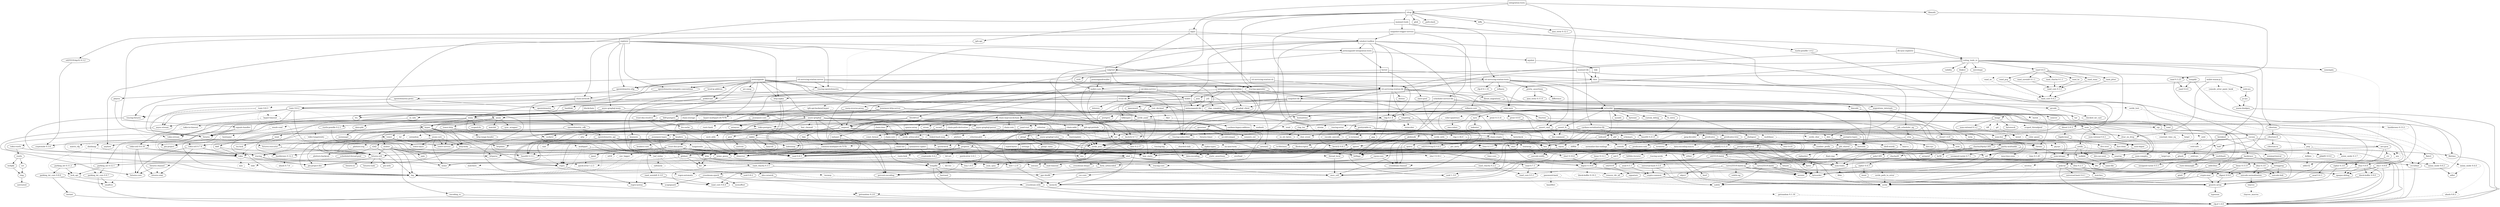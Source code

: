 digraph {
    0 [ label = "catalyst-toolbox" shape = box]
    1 [ label = "chain-addr" shape = box]
    2 [ label = "chain-core" shape = box]
    3 [ label = "chain-ser" shape = box]
    4 [ label = "chain-crypto" shape = box]
    5 [ label = "typed-bytes" shape = box]
    6 [ label = "chain-impl-mockchain" shape = box]
    7 [ label = "cardano-legacy-address" shape = box]
    8 [ label = "chain-time" shape = box]
    9 [ label = "chain-vote" shape = box]
    10 [ label = "imhamt" shape = box]
    11 [ label = "sparse-array" shape = box]
    12 [ label = "chain-storage" shape = box]
    13 [ label = "jcli" shape = box]
    14 [ label = "jormungandr-lib" shape = box]
    15 [ label = "jormungandr-automation" shape = box]
    16 [ label = "jortestkit" shape = box]
    17 [ label = "jormungandr-integration-tests" shape = box]
    18 [ label = "hersir" shape = box]
    19 [ label = "thor" shape = box]
    20 [ label = "loki" shape = box]
    21 [ label = "mjolnir" shape = box]
    22 [ label = "snapshot-lib" shape = box]
    23 [ label = "symmetric-cipher" shape = box]
    24 [ label = "vit-servicing-station-lib" shape = box]
    25 [ label = "event-db" shape = box]
    26 [ label = "vit-servicing-station-tests" shape = box]
    27 [ label = "wallet" shape = box]
    28 [ label = "chain-path-derivation" shape = box]
    29 [ label = "hdkeygen" shape = box]
    30 [ label = "chain-network" shape = box]
    31 [ label = "jormungandrwallet" shape = box]
    32 [ label = "wallet-core" shape = box]
    33 [ label = "wallet-wasm-js" shape = box]
    34 [ label = "jormungandr" shape = box]
    35 [ label = "explorer" shape = box]
    36 [ label = "settings" shape = box]
    37 [ label = "blockchain" shape = box]
    38 [ label = "vit-servicing-station-cli" shape = box]
    39 [ label = "vit-servicing-station-server" shape = box]
    40 [ label = "iapyx" shape = box]
    41 [ label = "valgrind" shape = box]
    42 [ label = "vitup" shape = box]
    43 [ label = "mainnet-lib" shape = box]
    44 [ label = "mainnet-tools" shape = box]
    45 [ label = "scheduler-service-lib" shape = box]
    46 [ label = "signals-handler" shape = box]
    47 [ label = "snapshot-trigger-service" shape = box]
    48 [ label = "voting_tools_rs" shape = box]
    49 [ label = "integration-tests" shape = box]
    50 [ label = "db-sync-explorer" shape = box]
    51 [ label = "cat-data-service" shape = box]
    52 [ label = "assert_fs" ]
    53 [ label = "bech32 0.8.1" ]
    54 [ label = "clap 4.1.4" ]
    55 [ label = "color-eyre" ]
    56 [ label = "csv" ]
    57 [ label = "fraction" ]
    58 [ label = "futures" ]
    59 [ label = "gag" ]
    60 [ label = "governor" ]
    61 [ label = "graphql_client" ]
    62 [ label = "hex" ]
    63 [ label = "image" ]
    64 [ label = "itertools" ]
    65 [ label = "once_cell" ]
    66 [ label = "qrcode" ]
    67 [ label = "quircs" ]
    68 [ label = "rand 0.8.5" ]
    69 [ label = "rand_chacha 0.3.1" ]
    70 [ label = "rayon" ]
    71 [ label = "regex" ]
    72 [ label = "reqwest" ]
    73 [ label = "rust_decimal" ]
    74 [ label = "serde" ]
    75 [ label = "serde_json" ]
    76 [ label = "serde_yaml" ]
    77 [ label = "sscanf" ]
    78 [ label = "thiserror" ]
    79 [ label = "time 0.3.17" ]
    80 [ label = "tokio" ]
    81 [ label = "tracing" ]
    82 [ label = "tracing-subscriber" ]
    83 [ label = "url" ]
    84 [ label = "cryptoxide 0.4.2" ]
    85 [ label = "proptest" ]
    86 [ label = "quickcheck" ]
    87 [ label = "curve25519-dalek-ng" ]
    88 [ label = "ed25519-bip32 0.4.1" ]
    89 [ label = "ed25519-dalek" ]
    90 [ label = "generic-array" ]
    91 [ label = "rand_core 0.6.4" ]
    92 [ label = "sha2 0.10.6" ]
    93 [ label = "lazy_static" ]
    94 [ label = "strum" ]
    95 [ label = "cbor_event" ]
    96 [ label = "const_format" ]
    97 [ label = "criterion" style = dashed]
    98 [ label = "data-pile" ]
    99 [ label = "sled" ]
    100 [ label = "tempfile" ]
    101 [ label = "base64 0.13.1" ]
    102 [ label = "bincode" ]
    103 [ label = "bytes" ]
    104 [ label = "clap_complete" ]
    105 [ label = "gtmpl" ]
    106 [ label = "rpassword" ]
    107 [ label = "http" ]
    108 [ label = "humantime" ]
    109 [ label = "parity-multiaddr" ]
    110 [ label = "serde_with" ]
    111 [ label = "assert_cmd" ]
    112 [ label = "bytesize" ]
    113 [ label = "custom_debug" ]
    114 [ label = "flate2" ]
    115 [ label = "fs_extra" ]
    116 [ label = "json" ]
    117 [ label = "keynesis" ]
    118 [ label = "log" ]
    119 [ label = "netstat2" ]
    120 [ label = "os_info" ]
    121 [ label = "poldercast" ]
    122 [ label = "predicates" ]
    123 [ label = "prost 0.9.0" ]
    124 [ label = "semver" ]
    125 [ label = "sysinfo" ]
    126 [ label = "tar" ]
    127 [ label = "tokio-stream" ]
    128 [ label = "tonic 0.6.2" ]
    129 [ label = "warp" ]
    130 [ label = "zip" ]
    131 [ label = "console" ]
    132 [ label = "dialoguer" ]
    133 [ label = "indicatif" ]
    134 [ label = "sha-1 0.9.8" ]
    135 [ label = "sha2 0.9.9" ]
    136 [ label = "bech32 0.7.3" ]
    137 [ label = "yaml-rust" ]
    138 [ label = "ctrlc" ]
    139 [ label = "slave-pool" ]
    140 [ label = "cocoon" ]
    141 [ label = "dirs" ]
    142 [ label = "serde_test" style = dashed]
    143 [ label = "zeroize" ]
    144 [ label = "diesel 1.4.8" ]
    145 [ label = "diesel_migrations" ]
    146 [ label = "dotenv" ]
    147 [ label = "http-zipkin" ]
    148 [ label = "notify" ]
    149 [ label = "r2d2" ]
    150 [ label = "simplelog" ]
    151 [ label = "tracing-futures" ]
    152 [ label = "bb8" ]
    153 [ label = "bb8-postgres" ]
    154 [ label = "chrono" ]
    155 [ label = "dotenvy" ]
    156 [ label = "tokio-postgres" ]
    157 [ label = "cfg-if 0.1.10" ]
    158 [ label = "dyn-clone" ]
    159 [ label = "fake" ]
    160 [ label = "hyper" ]
    161 [ label = "postgres" ]
    162 [ label = "pretty_assertions" ]
    163 [ label = "rand 0.7.3" ]
    164 [ label = "rand_core 0.5.1" ]
    165 [ label = "refinery" ]
    166 [ label = "hashlink" ]
    167 [ label = "http-body" ]
    168 [ label = "pin-project" ]
    169 [ label = "clear_on_drop" ]
    170 [ label = "console_error_panic_hook" style = dashed]
    171 [ label = "getrandom 0.2.8" ]
    172 [ label = "js-sys" ]
    173 [ label = "wasm-bindgen" ]
    174 [ label = "web-sys" ]
    175 [ label = "arc-swap" ]
    176 [ label = "jsonrpsee-core" ]
    177 [ label = "jsonrpsee-http-server" ]
    178 [ label = "linked-hash-map" ]
    179 [ label = "local-ip-address" ]
    180 [ label = "lru" ]
    181 [ label = "opentelemetry" ]
    182 [ label = "opentelemetry-otlp" ]
    183 [ label = "opentelemetry-semantic-conventions" ]
    184 [ label = "tokio-util 0.6.10" ]
    185 [ label = "tracing-appender" ]
    186 [ label = "tracing-opentelemetry" ]
    187 [ label = "trust-dns-resolver" ]
    188 [ label = "anyhow" ]
    189 [ label = "async-graphql" ]
    190 [ label = "async-graphql-warp" ]
    191 [ label = "futures-channel" ]
    192 [ label = "futures-util" ]
    193 [ label = "ed25519-bip32 0.3.2" ]
    194 [ label = "prettytable-rs" ]
    195 [ label = "warp-reverse-proxy" ]
    196 [ label = "diffy" ]
    197 [ label = "glob" ]
    198 [ label = "ipfs-api" ]
    199 [ label = "path-slash" ]
    200 [ label = "rustls" ]
    201 [ label = "rustls-pemfile 1.0.2" ]
    202 [ label = "tempdir" ]
    203 [ label = "tokio-rustls" ]
    204 [ label = "uuid 0.8.2" ]
    205 [ label = "walkdir" ]
    206 [ label = "blockfrost" ]
    207 [ label = "cardano-serialization-lib" ]
    208 [ label = "pharos" ]
    209 [ label = "job_scheduler_ng" ]
    210 [ label = "num-traits" ]
    211 [ label = "uuid 1.3.0" ]
    212 [ label = "bigdecimal" ]
    213 [ label = "blake2" ]
    214 [ label = "bytekind" ]
    215 [ label = "ciborium" ]
    216 [ label = "diesel 2.0.3" ]
    217 [ label = "microtype" ]
    218 [ label = "nonempty" ]
    219 [ label = "rand 0.6.5" ]
    220 [ label = "rand_core 0.4.2" ]
    221 [ label = "validity" ]
    222 [ label = "base64 0.21.0" ]
    223 [ label = "cfg-if 1.0.0" ]
    224 [ label = "libmath" ]
    225 [ label = "rand_chacha 0.2.2" ]
    226 [ label = "axum" ]
    227 [ label = "doc-comment" ]
    228 [ label = "globwalk" ]
    229 [ label = "predicates-core" ]
    230 [ label = "predicates-tree" ]
    231 [ label = "bitflags" ]
    232 [ label = "clap_lex" ]
    233 [ label = "is-terminal" ]
    234 [ label = "strsim" style = dashed]
    235 [ label = "termcolor" style = dashed]
    236 [ label = "backtrace" ]
    237 [ label = "color-spantrace" style = dashed]
    238 [ label = "eyre" ]
    239 [ label = "indenter" ]
    240 [ label = "owo-colors" ]
    241 [ label = "tracing-error" style = dashed]
    242 [ label = "bstr 0.2.17" ]
    243 [ label = "csv-core" ]
    244 [ label = "itoa 0.4.8" ]
    245 [ label = "ryu" ]
    246 [ label = "num" ]
    247 [ label = "futures-core" ]
    248 [ label = "futures-executor" ]
    249 [ label = "futures-io" ]
    250 [ label = "futures-sink" ]
    251 [ label = "futures-task" ]
    252 [ label = "filedescriptor" ]
    253 [ label = "futures-timer" style = dashed]
    254 [ label = "no-std-compat" ]
    255 [ label = "nonzero_ext" ]
    256 [ label = "parking_lot 0.12.1" ]
    257 [ label = "smallvec" ]
    258 [ label = "bytemuck" ]
    259 [ label = "byteorder" ]
    260 [ label = "color_quant" ]
    261 [ label = "gif" style = dashed]
    262 [ label = "jpeg-decoder" style = dashed]
    263 [ label = "num-iter" ]
    264 [ label = "num-rational 0.3.2" ]
    265 [ label = "png" style = dashed]
    266 [ label = "scoped_threadpool" style = dashed]
    267 [ label = "tiff" style = dashed]
    268 [ label = "either" ]
    269 [ label = "checked_int_cast" ]
    270 [ label = "ppv-lite86" ]
    271 [ label = "rayon-core" ]
    272 [ label = "aho-corasick" ]
    273 [ label = "memchr" ]
    274 [ label = "regex-syntax" ]
    275 [ label = "mime_guess" ]
    276 [ label = "serde_urlencoded" ]
    277 [ label = "tower-service" ]
    278 [ label = "arrayvec" ]
    279 [ label = "borsh" style = dashed]
    280 [ label = "bytecheck" style = dashed]
    281 [ label = "rkyv" style = dashed]
    282 [ label = "itoa 1.0.5" ]
    283 [ label = "indexmap" ]
    284 [ label = "time-core" ]
    285 [ label = "mio" style = dashed]
    286 [ label = "num_cpus" ]
    287 [ label = "pin-project-lite" ]
    288 [ label = "tracing-core" ]
    289 [ label = "matchers" style = dashed]
    290 [ label = "nu-ansi-term" style = dashed]
    291 [ label = "sharded-slab" style = dashed]
    292 [ label = "thread_local" ]
    293 [ label = "tracing-log" style = dashed]
    294 [ label = "tracing-serde" style = dashed]
    295 [ label = "form_urlencoded" ]
    296 [ label = "idna 0.3.0" ]
    297 [ label = "percent-encoding" ]
    298 [ label = "bit-set" style = dashed]
    299 [ label = "quick-error 2.0.1" style = dashed]
    300 [ label = "rand_xorshift 0.3.0" ]
    301 [ label = "rusty-fork" style = dashed]
    302 [ label = "unarray" ]
    303 [ label = "env_logger" style = dashed]
    304 [ label = "digest 0.9.0" ]
    305 [ label = "subtle-ng" ]
    306 [ label = "curve25519-dalek" ]
    307 [ label = "ed25519" ]
    308 [ label = "typenum" ]
    309 [ label = "digest 0.10.6" ]
    310 [ label = "atty" style = dashed]
    311 [ label = "cast" style = dashed]
    312 [ label = "clap 2.34.0" style = dashed]
    313 [ label = "criterion-plot" style = dashed]
    314 [ label = "oorandom" style = dashed]
    315 [ label = "plotters" style = dashed]
    316 [ label = "serde_cbor" style = dashed]
    317 [ label = "tinytemplate" style = dashed]
    318 [ label = "memmap2" ]
    319 [ label = "crc32fast" ]
    320 [ label = "crossbeam-epoch" ]
    321 [ label = "crossbeam-utils" ]
    322 [ label = "fxhash" ]
    323 [ label = "libc" ]
    324 [ label = "parking_lot 0.11.2" ]
    325 [ label = "fastrand" ]
    326 [ label = "remove_dir_all" ]
    327 [ label = "gtmpl_value" ]
    328 [ label = "fnv" ]
    329 [ label = "arrayref" ]
    330 [ label = "bs58" ]
    331 [ label = "data-encoding" ]
    332 [ label = "multihash" ]
    333 [ label = "static_assertions" ]
    334 [ label = "unsigned-varint 0.7.1" ]
    335 [ label = "bstr 1.2.0" ]
    336 [ label = "wait-timeout" ]
    337 [ label = "miniz_oxide 0.6.2" ]
    338 [ label = "cryptoxide 0.3.6" ]
    339 [ label = "difflib" style = dashed]
    340 [ label = "float-cmp" style = dashed]
    341 [ label = "normalize-line-endings" style = dashed]
    342 [ label = "filetime" ]
    343 [ label = "tokio-util 0.7.4" ]
    344 [ label = "async-stream" ]
    345 [ label = "h2" style = dashed]
    346 [ label = "hyper-timeout" style = dashed]
    347 [ label = "tower" ]
    348 [ label = "tower-layer" ]
    349 [ label = "headers" ]
    350 [ label = "mime" ]
    351 [ label = "multipart" style = dashed]
    352 [ label = "rustls-pemfile 0.2.1" ]
    353 [ label = "scoped-tls" ]
    354 [ label = "tokio-tungstenite" style = dashed]
    355 [ label = "aes" style = dashed]
    356 [ label = "bzip2" style = dashed]
    357 [ label = "constant_time_eq" style = dashed]
    358 [ label = "hmac 0.12.1" ]
    359 [ label = "pbkdf2 0.11.0" style = dashed]
    360 [ label = "sha1" ]
    361 [ label = "zstd" style = dashed]
    362 [ label = "unicode-width" ]
    363 [ label = "shell-words" ]
    364 [ label = "number_prefix" ]
    365 [ label = "block-buffer 0.9.0" ]
    366 [ label = "opaque-debug" ]
    367 [ label = "crossbeam-channel" ]
    368 [ label = "aes-gcm" ]
    369 [ label = "chacha20poly1305" ]
    370 [ label = "hmac 0.11.0" ]
    371 [ label = "pbkdf2 0.9.0" ]
    372 [ label = "dirs-sys" ]
    373 [ label = "pq-sys" style = dashed]
    374 [ label = "migrations_internals" ]
    375 [ label = "zipkin" ]
    376 [ label = "scheduled-thread-pool" ]
    377 [ label = "iana-time-zone" style = dashed]
    378 [ label = "num-integer" ]
    379 [ label = "time 0.1.45" style = dashed]
    380 [ label = "fallible-iterator" ]
    381 [ label = "phf" ]
    382 [ label = "postgres-protocol" ]
    383 [ label = "postgres-types" ]
    384 [ label = "socket2" ]
    385 [ label = "httparse" ]
    386 [ label = "httpdate" ]
    387 [ label = "want" ]
    388 [ label = "ansi_term 0.11.0" ]
    389 [ label = "difference" ]
    390 [ label = "getrandom 0.1.16" style = dashed]
    391 [ label = "refinery-core" ]
    392 [ label = "hashbrown 0.12.3" ]
    393 [ label = "beef" ]
    394 [ label = "jsonrpsee-types" ]
    395 [ label = "rustc-hash" style = dashed]
    396 [ label = "globset" ]
    397 [ label = "unicase" ]
    398 [ label = "opentelemetry_api" ]
    399 [ label = "opentelemetry_sdk" ]
    400 [ label = "opentelemetry-proto" ]
    401 [ label = "prost 0.11.6" style = dashed]
    402 [ label = "tonic 0.8.3" style = dashed]
    403 [ label = "slab" style = dashed]
    404 [ label = "lru-cache" ]
    405 [ label = "resolv-conf" style = dashed]
    406 [ label = "trust-dns-proto" ]
    407 [ label = "async-graphql-parser" ]
    408 [ label = "async-graphql-value" ]
    409 [ label = "fast_chemail" style = dashed]
    410 [ label = "multer" ]
    411 [ label = "pin-utils" ]
    412 [ label = "encode_unicode" ]
    413 [ label = "term" ]
    414 [ label = "ansi_term 0.12.1" ]
    415 [ label = "ipfs-api-backend-hyper" style = dashed]
    416 [ label = "ring" ]
    417 [ label = "sct" ]
    418 [ label = "webpki" ]
    419 [ label = "rand 0.4.6" ]
    420 [ label = "same-file" ]
    421 [ label = "toml" ]
    422 [ label = "num-bigint" ]
    423 [ label = "schemars" ]
    424 [ label = "cron" ]
    425 [ label = "libm" style = dashed]
    426 [ label = "ciborium-io" ]
    427 [ label = "ciborium-ll" ]
    428 [ label = "secrecy" style = dashed]
    429 [ label = "rand_chacha 0.1.1" ]
    430 [ label = "rand_hc" ]
    431 [ label = "rand_isaac" ]
    432 [ label = "rand_jitter" ]
    433 [ label = "rand_os" style = dashed]
    434 [ label = "rand_pcg" ]
    435 [ label = "rand_xorshift 0.1.1" ]
    436 [ label = "rand 0.3.23" ]
    437 [ label = "axum-core" ]
    438 [ label = "matchit" ]
    439 [ label = "serde_path_to_error" style = dashed]
    440 [ label = "sync_wrapper" ]
    441 [ label = "tower-http" ]
    442 [ label = "ignore" ]
    443 [ label = "termtree" ]
    444 [ label = "os_str_bytes" ]
    445 [ label = "io-lifetimes" ]
    446 [ label = "addr2line" ]
    447 [ label = "object" ]
    448 [ label = "rustc-demangle" ]
    449 [ label = "regex-automata" style = dashed]
    450 [ label = "num-complex" ]
    451 [ label = "num-rational 0.4.1" ]
    452 [ label = "lock_api" ]
    453 [ label = "parking_lot_core 0.9.7" ]
    454 [ label = "weezl" style = dashed]
    455 [ label = "deflate" style = dashed]
    456 [ label = "miniz_oxide 0.3.7" style = dashed]
    457 [ label = "miniz_oxide 0.4.4" style = dashed]
    458 [ label = "crossbeam-deque" ]
    459 [ label = "hashbrown 0.13.2" style = dashed]
    460 [ label = "ptr_meta" style = dashed]
    461 [ label = "rend" style = dashed]
    462 [ label = "seahash" style = dashed]
    463 [ label = "overload" style = dashed]
    464 [ label = "unicode-bidi" ]
    465 [ label = "unicode-normalization" ]
    466 [ label = "bit-vec" style = dashed]
    467 [ label = "quick-error 1.2.3" style = dashed]
    468 [ label = "subtle" ]
    469 [ label = "signature" ]
    470 [ label = "block-buffer 0.10.3" style = dashed]
    471 [ label = "crypto-common" ]
    472 [ label = "textwrap" style = dashed]
    473 [ label = "plotters-backend" style = dashed]
    474 [ label = "plotters-svg" style = dashed]
    475 [ label = "half" ]
    476 [ label = "memoffset" ]
    477 [ label = "scopeguard" ]
    478 [ label = "instant" ]
    479 [ label = "parking_lot_core 0.8.6" ]
    480 [ label = "unsigned-varint 0.5.1" ]
    481 [ label = "adler" ]
    482 [ label = "tokio-io-timeout" style = dashed]
    483 [ label = "headers-core" ]
    484 [ label = "buf_redux" style = dashed]
    485 [ label = "safemem" style = dashed]
    486 [ label = "twoway" style = dashed]
    487 [ label = "tungstenite" style = dashed]
    488 [ label = "cipher 0.3.0" ]
    489 [ label = "bzip2-sys" style = dashed]
    490 [ label = "password-hash" style = dashed]
    491 [ label = "zstd-safe" style = dashed]
    492 [ label = "aead 0.4.3" ]
    493 [ label = "ctr" ]
    494 [ label = "ghash" ]
    495 [ label = "aead 0.5.1" ]
    496 [ label = "chacha20" ]
    497 [ label = "cipher 0.4.3" ]
    498 [ label = "poly1305" ]
    499 [ label = "crypto-mac" ]
    500 [ label = "lazycell" ]
    501 [ label = "zipkin-types" ]
    502 [ label = "phf_shared" ]
    503 [ label = "md-5" ]
    504 [ label = "stringprep" ]
    505 [ label = "try-lock" ]
    506 [ label = "siphasher" ]
    507 [ label = "ahash 0.7.6" style = dashed]
    508 [ label = "dashmap" style = dashed]
    509 [ label = "hostname" style = dashed]
    510 [ label = "idna 0.2.3" ]
    511 [ label = "ipnet" ]
    512 [ label = "tinyvec" ]
    513 [ label = "pest" ]
    514 [ label = "ascii_utils" style = dashed]
    515 [ label = "encoding_rs" ]
    516 [ label = "spin" ]
    517 [ label = "dirs-next" ]
    518 [ label = "hyper-multipart-rfc7578" style = dashed]
    519 [ label = "ipfs-api-prelude" style = dashed]
    520 [ label = "untrusted" ]
    521 [ label = "nom" ]
    522 [ label = "rand_core 0.3.1" ]
    523 [ label = "http-range-header" ]
    524 [ label = "gimli" ]
    525 [ label = "adler32" style = dashed]
    526 [ label = "ahash 0.8.3" style = dashed]
    527 [ label = "sha-1 0.10.1" style = dashed]
    528 [ label = "utf-8" style = dashed]
    529 [ label = "base64ct" style = dashed]
    530 [ label = "zstd-sys" style = dashed]
    531 [ label = "polyval" ]
    532 [ label = "inout" ]
    533 [ label = "universal-hash 0.5.0" ]
    534 [ label = "match_cfg" style = dashed]
    535 [ label = "matches" ]
    536 [ label = "tinyvec_macros" style = dashed]
    537 [ label = "ucd-trie" ]
    538 [ label = "dirs-sys-next" ]
    539 [ label = "common-multipart-rfc7578" style = dashed]
    540 [ label = "multibase" style = dashed]
    541 [ label = "minimal-lexical" ]
    542 [ label = "universal-hash 0.4.1" ]
    543 [ label = "base-x" style = dashed]
    544 [ label = "data-encoding-macro" style = dashed]
    0 -> 55 [ ]
    0 -> 59 [ ]
    0 -> 60 [ ]
    0 -> 17 [ ]
    0 -> 66 [ ]
    0 -> 67 [ ]
    0 -> 77 [ ]
    0 -> 23 [ ]
    0 -> 24 [ ]
    0 -> 27 [ ]
    1 -> 2 [ ]
    1 -> 4 [ ]
    2 -> 3 [ ]
    3 -> 78 [ ]
    4 -> 53 [ ]
    4 -> 87 [ ]
    4 -> 88 [ ]
    4 -> 89 [ ]
    4 -> 62 [ ]
    4 -> 85 [ style = dotted]
    4 -> 86 [ style = dotted]
    4 -> 70 [ ]
    4 -> 92 [ ]
    4 -> 5 [ ]
    6 -> 7 [ ]
    6 -> 1 [ ]
    6 -> 8 [ ]
    6 -> 9 [ ]
    6 -> 10 [ ]
    6 -> 11 [ ]
    6 -> 94 [ ]
    6 -> 81 [ ]
    7 -> 95 [ ]
    7 -> 88 [ ]
    8 -> 2 [ ]
    8 -> 85 [ style = dotted]
    8 -> 86 [ style = dotted]
    9 -> 2 [ ]
    9 -> 4 [ ]
    9 -> 96 [ ]
    10 -> 85 [ style = dotted]
    10 -> 78 [ ]
    12 -> 97 [ style = dotted]
    12 -> 98 [ ]
    12 -> 91 [ style = dotted]
    12 -> 99 [ ]
    12 -> 100 [ style = dotted]
    12 -> 78 [ ]
    13 -> 102 [ ]
    13 -> 104 [ ]
    13 -> 105 [ ]
    13 -> 14 [ ]
    13 -> 72 [ ]
    13 -> 106 [ ]
    13 -> 76 [ ]
    14 -> 6 [ ]
    14 -> 107 [ ]
    14 -> 108 [ ]
    14 -> 109 [ ]
    14 -> 110 [ ]
    15 -> 111 [ ]
    15 -> 12 [ ]
    15 -> 61 [ ]
    15 -> 13 [ ]
    15 -> 16 [ ]
    15 -> 116 [ ]
    15 -> 119 [ ]
    15 -> 121 [ ]
    15 -> 128 [ ]
    15 -> 82 [ ]
    16 -> 52 [ ]
    16 -> 53 [ ]
    16 -> 112 [ ]
    16 -> 56 [ ]
    16 -> 113 [ ]
    16 -> 132 [ ]
    16 -> 115 [ ]
    16 -> 62 [ ]
    16 -> 108 [ ]
    16 -> 133 [ ]
    16 -> 120 [ ]
    16 -> 72 [ ]
    16 -> 124 [ ]
    16 -> 76 [ ]
    16 -> 134 [ ]
    16 -> 135 [ ]
    16 -> 125 [ ]
    16 -> 126 [ ]
    16 -> 129 [ ]
    16 -> 130 [ ]
    17 -> 136 [ ]
    17 -> 18 [ ]
    17 -> 21 [ ]
    18 -> 138 [ ]
    18 -> 139 [ ]
    18 -> 19 [ ]
    19 -> 140 [ ]
    19 -> 141 [ ]
    19 -> 15 [ ]
    20 -> 19 [ ]
    21 -> 20 [ ]
    22 -> 57 [ ]
    22 -> 61 [ ]
    22 -> 14 [ ]
    22 -> 72 [ ]
    22 -> 73 [ ]
    22 -> 142 [ style = dotted]
    23 -> 84 [ ]
    23 -> 68 [ ]
    23 -> 78 [ ]
    23 -> 143 [ ]
    24 -> 54 [ ]
    24 -> 145 [ ]
    24 -> 146 [ ]
    24 -> 25 [ ]
    24 -> 147 [ ]
    24 -> 64 [ ]
    24 -> 148 [ ]
    24 -> 150 [ ]
    24 -> 22 [ ]
    24 -> 151 [ ]
    24 -> 82 [ ]
    24 -> 129 [ ]
    25 -> 153 [ ]
    25 -> 155 [ ]
    25 -> 73 [ ]
    25 -> 78 [ ]
    26 -> 111 [ ]
    26 -> 157 [ ]
    26 -> 158 [ ]
    26 -> 159 [ ]
    26 -> 16 [ ]
    26 -> 162 [ ]
    26 -> 165 [ ]
    26 -> 24 [ ]
    27 -> 166 [ ]
    27 -> 29 [ ]
    27 -> 64 [ ]
    27 -> 14 [ ]
    28 -> 78 [ ]
    29 -> 7 [ ]
    29 -> 1 [ ]
    29 -> 28 [ ]
    30 -> 4 [ ]
    30 -> 58 [ ]
    30 -> 78 [ ]
    30 -> 128 [ ]
    31 -> 32 [ ]
    32 -> 136 [ ]
    32 -> 23 [ ]
    32 -> 27 [ ]
    33 -> 169 [ ]
    33 -> 170 [ style = dotted]
    33 -> 32 [ ]
    33 -> 174 [ ]
    34 -> 175 [ ]
    34 -> 30 [ ]
    34 -> 12 [ ]
    34 -> 54 [ ]
    34 -> 147 [ ]
    34 -> 14 [ ]
    34 -> 177 [ ]
    34 -> 179 [ ]
    34 -> 182 [ ]
    34 -> 183 [ ]
    34 -> 121 [ ]
    34 -> 72 [ ]
    34 -> 76 [ ]
    34 -> 185 [ ]
    34 -> 186 [ ]
    34 -> 187 [ ]
    34 -> 129 [ ]
    35 -> 188 [ ]
    35 -> 190 [ ]
    35 -> 30 [ ]
    35 -> 147 [ ]
    35 -> 17 [ ]
    35 -> 182 [ ]
    35 -> 183 [ ]
    35 -> 185 [ ]
    35 -> 186 [ ]
    36 -> 99 [ ]
    36 -> 78 [ ]
    37 -> 6 [ ]
    37 -> 180 [ ]
    38 -> 56 [ ]
    38 -> 24 [ ]
    39 -> 182 [ ]
    39 -> 183 [ ]
    39 -> 185 [ ]
    39 -> 186 [ ]
    39 -> 24 [ ]
    40 -> 0 [ ]
    40 -> 193 [ ]
    40 -> 194 [ ]
    40 -> 41 [ ]
    41 -> 15 [ ]
    41 -> 26 [ ]
    41 -> 32 [ ]
    41 -> 195 [ ]
    42 -> 196 [ ]
    42 -> 197 [ ]
    42 -> 198 [ ]
    42 -> 44 [ ]
    42 -> 199 [ ]
    42 -> 201 [ ]
    42 -> 185 [ ]
    42 -> 204 [ ]
    42 -> 41 [ ]
    43 -> 206 [ ]
    43 -> 207 [ ]
    43 -> 208 [ ]
    43 -> 22 [ ]
    43 -> 202 [ ]
    43 -> 19 [ ]
    44 -> 209 [ ]
    44 -> 194 [ ]
    44 -> 47 [ ]
    44 -> 26 [ ]
    45 -> 154 [ ]
    45 -> 54 [ ]
    45 -> 58 [ ]
    45 -> 16 [ ]
    45 -> 211 [ ]
    46 -> 58 [ ]
    46 -> 80 [ ]
    47 -> 0 [ ]
    47 -> 45 [ ]
    47 -> 46 [ ]
    47 -> 48 [ ]
    48 -> 213 [ ]
    48 -> 214 [ ]
    48 -> 215 [ ]
    48 -> 55 [ ]
    48 -> 216 [ ]
    48 -> 43 [ ]
    48 -> 217 [ ]
    48 -> 218 [ ]
    48 -> 219 [ ]
    48 -> 221 [ ]
    49 -> 40 [ ]
    49 -> 224 [ ]
    49 -> 225 [ ]
    49 -> 42 [ ]
    50 -> 24 [ ]
    50 -> 48 [ ]
    51 -> 226 [ ]
    51 -> 54 [ ]
    51 -> 25 [ ]
    51 -> 82 [ ]
    52 -> 227 [ ]
    52 -> 228 [ ]
    52 -> 122 [ ]
    52 -> 230 [ ]
    52 -> 100 [ ]
    54 -> 231 [ ]
    54 -> 232 [ ]
    54 -> 233 [ style = dotted]
    54 -> 65 [ style = dotted]
    54 -> 234 [ style = dotted]
    54 -> 235 [ style = dotted]
    55 -> 236 [ ]
    55 -> 237 [ style = dotted]
    55 -> 238 [ ]
    56 -> 242 [ ]
    56 -> 243 [ ]
    56 -> 244 [ ]
    56 -> 245 [ ]
    57 -> 93 [ style = dotted]
    57 -> 246 [ ]
    58 -> 248 [ style = dotted]
    59 -> 252 [ ]
    59 -> 100 [ ]
    60 -> 58 [ style = dotted]
    60 -> 253 [ style = dotted]
    60 -> 254 [ ]
    60 -> 255 [ ]
    60 -> 256 [ ]
    60 -> 68 [ style = dotted]
    61 -> 75 [ ]
    63 -> 258 [ ]
    63 -> 261 [ style = dotted]
    63 -> 263 [ ]
    63 -> 264 [ ]
    63 -> 265 [ style = dotted]
    63 -> 266 [ style = dotted]
    63 -> 267 [ style = dotted]
    64 -> 268 [ ]
    66 -> 269 [ ]
    66 -> 63 [ style = dotted]
    67 -> 210 [ ]
    67 -> 78 [ ]
    68 -> 69 [ style = dotted]
    69 -> 270 [ ]
    69 -> 91 [ ]
    70 -> 268 [ ]
    70 -> 271 [ ]
    71 -> 272 [ style = dotted]
    71 -> 274 [ ]
    72 -> 222 [ ]
    72 -> 192 [ ]
    72 -> 107 [ ]
    72 -> 275 [ style = dotted]
    72 -> 75 [ style = dotted]
    72 -> 276 [ ]
    72 -> 277 [ ]
    72 -> 83 [ ]
    73 -> 278 [ ]
    73 -> 279 [ style = dotted]
    73 -> 161 [ style = dotted]
    73 -> 281 [ style = dotted]
    73 -> 75 [ style = dotted]
    75 -> 282 [ ]
    75 -> 245 [ ]
    75 -> 74 [ ]
    76 -> 283 [ ]
    76 -> 245 [ ]
    76 -> 137 [ ]
    77 -> 96 [ ]
    77 -> 93 [ ]
    77 -> 71 [ ]
    79 -> 282 [ style = dotted]
    79 -> 74 [ style = dotted]
    79 -> 284 [ ]
    80 -> 103 [ style = dotted]
    80 -> 273 [ style = dotted]
    80 -> 285 [ style = dotted]
    80 -> 286 [ style = dotted]
    80 -> 256 [ style = dotted]
    80 -> 287 [ ]
    81 -> 118 [ style = dotted]
    81 -> 287 [ ]
    81 -> 288 [ ]
    82 -> 289 [ style = dotted]
    82 -> 290 [ style = dotted]
    82 -> 71 [ style = dotted]
    82 -> 75 [ style = dotted]
    82 -> 291 [ style = dotted]
    82 -> 257 [ style = dotted]
    82 -> 292 [ style = dotted]
    82 -> 79 [ style = dotted]
    82 -> 81 [ style = dotted]
    82 -> 293 [ style = dotted]
    82 -> 294 [ style = dotted]
    83 -> 295 [ ]
    83 -> 296 [ ]
    83 -> 74 [ style = dotted]
    85 -> 298 [ style = dotted]
    85 -> 231 [ ]
    85 -> 259 [ ]
    85 -> 93 [ style = dotted]
    85 -> 210 [ ]
    85 -> 299 [ style = dotted]
    85 -> 68 [ ]
    85 -> 300 [ ]
    85 -> 274 [ style = dotted]
    85 -> 301 [ style = dotted]
    85 -> 302 [ ]
    86 -> 303 [ style = dotted]
    86 -> 163 [ ]
    87 -> 259 [ ]
    87 -> 304 [ ]
    87 -> 91 [ ]
    87 -> 305 [ ]
    87 -> 143 [ ]
    88 -> 84 [ ]
    89 -> 306 [ ]
    89 -> 307 [ ]
    89 -> 163 [ style = dotted]
    89 -> 74 [ style = dotted]
    89 -> 135 [ ]
    90 -> 308 [ ]
    91 -> 171 [ style = dotted]
    92 -> 309 [ ]
    97 -> 310 [ style = dashed]
    97 -> 312 [ style = dashed]
    97 -> 313 [ style = dashed]
    97 -> 56 [ style = dashed]
    97 -> 58 [ style = dotted]
    97 -> 314 [ style = dashed]
    97 -> 315 [ style = dashed]
    97 -> 70 [ style = dashed]
    97 -> 71 [ style = dashed]
    97 -> 316 [ style = dashed]
    97 -> 317 [ style = dashed]
    97 -> 80 [ style = dotted]
    97 -> 205 [ style = dashed]
    98 -> 318 [ ]
    99 -> 319 [ ]
    99 -> 320 [ ]
    99 -> 322 [ ]
    99 -> 323 [ ]
    99 -> 118 [ ]
    99 -> 324 [ ]
    100 -> 223 [ ]
    100 -> 325 [ ]
    100 -> 326 [ ]
    102 -> 74 [ ]
    103 -> 74 [ style = dotted]
    104 -> 54 [ ]
    105 -> 327 [ ]
    105 -> 64 [ ]
    105 -> 93 [ ]
    105 -> 297 [ ]
    106 -> 75 [ ]
    107 -> 103 [ ]
    107 -> 328 [ ]
    107 -> 282 [ ]
    109 -> 329 [ ]
    109 -> 330 [ ]
    109 -> 259 [ ]
    109 -> 331 [ ]
    109 -> 332 [ ]
    109 -> 333 [ ]
    109 -> 334 [ ]
    109 -> 83 [ style = dotted]
    110 -> 101 [ style = dotted]
    110 -> 154 [ style = dotted]
    110 -> 62 [ style = dotted]
    110 -> 283 [ style = dotted]
    110 -> 75 [ style = dotted]
    110 -> 79 [ style = dotted]
    111 -> 335 [ ]
    111 -> 227 [ ]
    111 -> 122 [ ]
    111 -> 230 [ ]
    111 -> 336 [ ]
    114 -> 319 [ ]
    114 -> 337 [ style = dotted]
    117 -> 338 [ ]
    117 -> 62 [ ]
    117 -> 69 [ ]
    117 -> 78 [ ]
    118 -> 223 [ ]
    118 -> 74 [ style = dotted]
    119 -> 231 [ ]
    119 -> 323 [ ]
    119 -> 78 [ ]
    120 -> 118 [ ]
    121 -> 117 [ ]
    121 -> 180 [ ]
    122 -> 339 [ style = dotted]
    122 -> 340 [ style = dotted]
    122 -> 64 [ ]
    122 -> 341 [ style = dotted]
    122 -> 229 [ ]
    122 -> 71 [ style = dotted]
    123 -> 103 [ ]
    124 -> 74 [ style = dotted]
    125 -> 70 [ style = dotted]
    126 -> 342 [ ]
    127 -> 343 [ style = dotted]
    128 -> 344 [ ]
    128 -> 101 [ ]
    128 -> 346 [ style = dotted]
    128 -> 297 [ ]
    128 -> 123 [ style = dotted]
    128 -> 127 [ ]
    128 -> 184 [ ]
    128 -> 347 [ style = dotted]
    128 -> 151 [ style = dotted]
    129 -> 349 [ ]
    129 -> 160 [ ]
    129 -> 351 [ style = dotted]
    129 -> 168 [ ]
    129 -> 352 [ ]
    129 -> 353 [ ]
    129 -> 75 [ ]
    129 -> 276 [ ]
    129 -> 203 [ style = dotted]
    129 -> 127 [ ]
    129 -> 354 [ style = dotted]
    130 -> 355 [ style = dotted]
    130 -> 259 [ ]
    130 -> 356 [ style = dotted]
    130 -> 357 [ style = dotted]
    130 -> 114 [ style = dotted]
    130 -> 359 [ style = dotted]
    130 -> 360 [ style = dotted]
    130 -> 79 [ style = dotted]
    130 -> 361 [ style = dotted]
    131 -> 93 [ ]
    131 -> 323 [ ]
    131 -> 362 [ style = dotted]
    132 -> 131 [ ]
    132 -> 363 [ ]
    132 -> 100 [ style = dotted]
    132 -> 143 [ style = dotted]
    133 -> 131 [ ]
    133 -> 364 [ ]
    133 -> 71 [ ]
    134 -> 365 [ ]
    134 -> 223 [ ]
    134 -> 304 [ ]
    134 -> 366 [ ]
    135 -> 365 [ ]
    135 -> 223 [ ]
    135 -> 304 [ ]
    135 -> 366 [ ]
    137 -> 178 [ ]
    139 -> 367 [ ]
    140 -> 368 [ ]
    140 -> 369 [ ]
    140 -> 371 [ ]
    140 -> 68 [ ]
    141 -> 372 [ ]
    142 -> 74 [ style = dashed]
    144 -> 231 [ style = dotted]
    144 -> 259 [ ]
    144 -> 154 [ style = dotted]
    144 -> 373 [ style = dotted]
    144 -> 149 [ style = dotted]
    144 -> 75 [ style = dotted]
    145 -> 374 [ ]
    147 -> 107 [ ]
    147 -> 375 [ ]
    148 -> 231 [ ]
    148 -> 367 [ style = dotted]
    148 -> 342 [ ]
    148 -> 323 [ ]
    148 -> 205 [ ]
    149 -> 118 [ ]
    149 -> 376 [ ]
    150 -> 154 [ ]
    150 -> 118 [ ]
    150 -> 235 [ style = dotted]
    151 -> 168 [ style = dotted]
    151 -> 81 [ ]
    152 -> 192 [ ]
    152 -> 80 [ ]
    153 -> 152 [ ]
    153 -> 156 [ ]
    154 -> 377 [ style = dotted]
    154 -> 378 [ ]
    154 -> 74 [ style = dotted]
    154 -> 379 [ style = dotted]
    156 -> 192 [ ]
    156 -> 297 [ ]
    156 -> 381 [ ]
    156 -> 383 [ ]
    156 -> 384 [ ]
    156 -> 343 [ ]
    159 -> 154 [ style = dotted]
    159 -> 107 [ style = dotted]
    159 -> 68 [ ]
    160 -> 345 [ style = dotted]
    160 -> 167 [ ]
    160 -> 385 [ ]
    160 -> 386 [ ]
    160 -> 384 [ style = dotted]
    160 -> 277 [ ]
    160 -> 387 [ ]
    161 -> 156 [ ]
    162 -> 388 [ ]
    162 -> 389 [ ]
    163 -> 164 [ ]
    164 -> 390 [ style = dotted]
    165 -> 391 [ ]
    166 -> 392 [ ]
    167 -> 107 [ ]
    167 -> 287 [ ]
    170 -> 173 [ style = dashed]
    171 -> 223 [ ]
    172 -> 173 [ ]
    173 -> 223 [ ]
    174 -> 172 [ ]
    176 -> 278 [ style = dotted]
    176 -> 160 [ style = dotted]
    176 -> 394 [ ]
    176 -> 68 [ style = dotted]
    176 -> 395 [ style = dotted]
    177 -> 396 [ ]
    177 -> 176 [ ]
    177 -> 93 [ ]
    177 -> 397 [ ]
    179 -> 78 [ ]
    180 -> 392 [ style = dotted]
    181 -> 399 [ ]
    182 -> 400 [ ]
    183 -> 181 [ ]
    184 -> 247 [ ]
    184 -> 250 [ ]
    184 -> 403 [ style = dotted]
    184 -> 80 [ ]
    185 -> 367 [ ]
    185 -> 82 [ ]
    186 -> 181 [ ]
    186 -> 82 [ ]
    187 -> 404 [ ]
    187 -> 405 [ style = dotted]
    187 -> 406 [ ]
    189 -> 407 [ ]
    189 -> 344 [ ]
    189 -> 101 [ ]
    189 -> 409 [ style = dotted]
    189 -> 410 [ ]
    189 -> 210 [ ]
    189 -> 65 [ ]
    189 -> 71 [ ]
    189 -> 276 [ ]
    189 -> 333 [ ]
    189 -> 100 [ ]
    190 -> 189 [ ]
    190 -> 129 [ ]
    191 -> 247 [ ]
    191 -> 250 [ style = dotted]
    192 -> 191 [ style = dotted]
    192 -> 249 [ style = dotted]
    192 -> 251 [ ]
    192 -> 273 [ style = dotted]
    192 -> 287 [ ]
    192 -> 411 [ ]
    192 -> 403 [ style = dotted]
    193 -> 338 [ ]
    194 -> 56 [ style = dotted]
    194 -> 412 [ ]
    194 -> 233 [ ]
    194 -> 413 [ ]
    194 -> 362 [ ]
    195 -> 93 [ ]
    195 -> 72 [ ]
    195 -> 129 [ ]
    196 -> 414 [ ]
    198 -> 415 [ style = dotted]
    200 -> 118 [ style = dotted]
    200 -> 417 [ ]
    200 -> 418 [ ]
    201 -> 222 [ ]
    202 -> 419 [ ]
    202 -> 326 [ ]
    203 -> 200 [ ]
    203 -> 80 [ ]
    204 -> 171 [ style = dotted]
    204 -> 74 [ style = dotted]
    205 -> 420 [ ]
    206 -> 58 [ ]
    206 -> 72 [ ]
    206 -> 421 [ ]
    207 -> 136 [ ]
    207 -> 95 [ ]
    207 -> 169 [ ]
    207 -> 88 [ ]
    207 -> 62 [ ]
    207 -> 64 [ ]
    207 -> 178 [ ]
    207 -> 422 [ ]
    207 -> 68 [ ]
    207 -> 423 [ ]
    207 -> 135 [ ]
    208 -> 58 [ ]
    209 -> 424 [ ]
    209 -> 211 [ ]
    210 -> 425 [ style = dotted]
    211 -> 171 [ style = dotted]
    211 -> 74 [ style = dotted]
    212 -> 422 [ ]
    213 -> 309 [ ]
    214 -> 62 [ style = dotted]
    214 -> 74 [ ]
    214 -> 302 [ ]
    215 -> 427 [ ]
    215 -> 74 [ ]
    216 -> 212 [ style = dotted]
    216 -> 231 [ style = dotted]
    216 -> 259 [ style = dotted]
    216 -> 373 [ style = dotted]
    216 -> 149 [ style = dotted]
    216 -> 75 [ style = dotted]
    217 -> 428 [ style = dotted]
    218 -> 74 [ style = dotted]
    219 -> 429 [ ]
    219 -> 430 [ ]
    219 -> 431 [ ]
    219 -> 432 [ ]
    219 -> 433 [ style = dotted]
    219 -> 434 [ ]
    219 -> 435 [ ]
    224 -> 436 [ ]
    225 -> 270 [ ]
    225 -> 164 [ ]
    226 -> 437 [ ]
    226 -> 160 [ ]
    226 -> 438 [ ]
    226 -> 75 [ style = dotted]
    226 -> 439 [ style = dotted]
    226 -> 276 [ style = dotted]
    226 -> 440 [ ]
    226 -> 441 [ ]
    228 -> 231 [ ]
    228 -> 442 [ ]
    230 -> 229 [ ]
    230 -> 443 [ ]
    232 -> 444 [ ]
    233 -> 445 [ ]
    236 -> 446 [ ]
    236 -> 223 [ ]
    236 -> 323 [ ]
    236 -> 337 [ ]
    236 -> 447 [ ]
    236 -> 448 [ ]
    237 -> 240 [ style = dashed]
    237 -> 241 [ style = dashed]
    238 -> 239 [ ]
    238 -> 65 [ ]
    241 -> 82 [ style = dashed]
    242 -> 93 [ style = dotted]
    242 -> 273 [ ]
    242 -> 449 [ style = dotted]
    242 -> 74 [ style = dotted]
    243 -> 273 [ ]
    246 -> 450 [ ]
    246 -> 263 [ ]
    246 -> 451 [ ]
    248 -> 192 [ ]
    252 -> 323 [ ]
    252 -> 78 [ ]
    256 -> 452 [ ]
    256 -> 453 [ ]
    261 -> 260 [ style = dashed]
    261 -> 454 [ style = dashed]
    262 -> 70 [ style = dotted]
    263 -> 378 [ ]
    264 -> 378 [ ]
    265 -> 231 [ style = dashed]
    265 -> 319 [ style = dashed]
    265 -> 455 [ style = dotted]
    265 -> 456 [ style = dashed]
    267 -> 262 [ style = dashed]
    267 -> 457 [ style = dashed]
    267 -> 454 [ style = dashed]
    271 -> 367 [ ]
    271 -> 458 [ ]
    271 -> 286 [ ]
    272 -> 273 [ ]
    275 -> 350 [ ]
    275 -> 397 [ ]
    276 -> 295 [ ]
    276 -> 282 [ ]
    276 -> 245 [ ]
    276 -> 74 [ ]
    279 -> 459 [ style = dashed]
    280 -> 460 [ style = dashed]
    281 -> 392 [ style = dotted]
    281 -> 461 [ style = dotted]
    281 -> 462 [ style = dashed]
    283 -> 392 [ ]
    283 -> 74 [ style = dotted]
    285 -> 118 [ style = dashed]
    288 -> 65 [ style = dotted]
    289 -> 449 [ style = dashed]
    290 -> 463 [ style = dashed]
    291 -> 93 [ style = dashed]
    292 -> 65 [ ]
    293 -> 93 [ style = dashed]
    293 -> 118 [ style = dashed]
    293 -> 288 [ style = dashed]
    294 -> 74 [ style = dashed]
    294 -> 288 [ style = dashed]
    295 -> 297 [ ]
    296 -> 464 [ ]
    296 -> 465 [ ]
    298 -> 466 [ style = dashed]
    300 -> 91 [ ]
    301 -> 328 [ style = dashed]
    301 -> 467 [ style = dashed]
    301 -> 100 [ style = dashed]
    301 -> 336 [ style = dotted]
    303 -> 118 [ style = dashed]
    303 -> 71 [ style = dotted]
    304 -> 90 [ ]
    306 -> 259 [ ]
    306 -> 304 [ ]
    306 -> 164 [ ]
    306 -> 468 [ ]
    306 -> 143 [ ]
    307 -> 469 [ ]
    309 -> 470 [ style = dotted]
    309 -> 471 [ ]
    309 -> 468 [ style = dotted]
    312 -> 231 [ style = dashed]
    312 -> 472 [ style = dashed]
    313 -> 311 [ style = dashed]
    313 -> 64 [ style = dashed]
    315 -> 210 [ style = dashed]
    315 -> 474 [ style = dotted]
    316 -> 475 [ style = dashed]
    316 -> 74 [ style = dashed]
    317 -> 75 [ style = dashed]
    319 -> 223 [ ]
    320 -> 321 [ ]
    320 -> 476 [ ]
    320 -> 477 [ ]
    321 -> 223 [ ]
    322 -> 259 [ ]
    324 -> 452 [ ]
    324 -> 479 [ ]
    332 -> 90 [ ]
    332 -> 480 [ ]
    335 -> 273 [ ]
    335 -> 65 [ style = dotted]
    335 -> 449 [ style = dotted]
    335 -> 74 [ style = dotted]
    337 -> 481 [ ]
    340 -> 210 [ style = dotted]
    342 -> 223 [ ]
    343 -> 247 [ ]
    343 -> 250 [ ]
    343 -> 80 [ ]
    343 -> 81 [ style = dotted]
    344 -> 247 [ ]
    345 -> 192 [ style = dashed]
    345 -> 107 [ style = dashed]
    345 -> 283 [ style = dashed]
    345 -> 343 [ style = dashed]
    346 -> 160 [ style = dashed]
    346 -> 482 [ style = dashed]
    347 -> 192 [ style = dotted]
    347 -> 283 [ style = dotted]
    347 -> 168 [ style = dotted]
    347 -> 68 [ style = dotted]
    347 -> 343 [ style = dotted]
    347 -> 348 [ ]
    347 -> 277 [ ]
    349 -> 101 [ ]
    349 -> 231 [ ]
    349 -> 483 [ ]
    349 -> 386 [ ]
    349 -> 350 [ ]
    349 -> 360 [ ]
    351 -> 484 [ style = dotted]
    351 -> 385 [ style = dotted]
    351 -> 118 [ style = dashed]
    351 -> 275 [ style = dashed]
    351 -> 467 [ style = dotted]
    351 -> 68 [ style = dashed]
    351 -> 100 [ style = dashed]
    351 -> 486 [ style = dotted]
    352 -> 101 [ ]
    354 -> 192 [ style = dashed]
    354 -> 80 [ style = dashed]
    354 -> 487 [ style = dashed]
    355 -> 223 [ style = dashed]
    355 -> 488 [ style = dashed]
    355 -> 366 [ style = dashed]
    356 -> 489 [ style = dashed]
    358 -> 309 [ ]
    359 -> 358 [ style = dotted]
    359 -> 490 [ style = dotted]
    359 -> 92 [ style = dotted]
    360 -> 309 [ ]
    361 -> 491 [ style = dashed]
    365 -> 90 [ ]
    367 -> 321 [ style = dotted]
    368 -> 492 [ ]
    368 -> 355 [ style = dotted]
    368 -> 493 [ ]
    368 -> 494 [ ]
    369 -> 495 [ ]
    369 -> 496 [ ]
    369 -> 498 [ ]
    370 -> 499 [ ]
    370 -> 304 [ ]
    371 -> 370 [ style = dotted]
    371 -> 135 [ style = dotted]
    374 -> 144 [ ]
    375 -> 500 [ ]
    375 -> 118 [ ]
    375 -> 287 [ ]
    375 -> 68 [ ]
    375 -> 501 [ ]
    376 -> 256 [ ]
    378 -> 210 [ ]
    379 -> 323 [ style = dashed]
    381 -> 502 [ ]
    382 -> 101 [ ]
    382 -> 259 [ ]
    382 -> 103 [ ]
    382 -> 380 [ ]
    382 -> 358 [ ]
    382 -> 503 [ ]
    382 -> 273 [ ]
    382 -> 68 [ ]
    382 -> 92 [ ]
    382 -> 504 [ ]
    383 -> 154 [ style = dotted]
    383 -> 382 [ ]
    387 -> 118 [ ]
    387 -> 505 [ ]
    390 -> 223 [ style = dashed]
    391 -> 93 [ ]
    391 -> 161 [ style = dotted]
    391 -> 71 [ ]
    391 -> 78 [ ]
    391 -> 79 [ ]
    391 -> 421 [ ]
    391 -> 83 [ ]
    391 -> 205 [ ]
    392 -> 507 [ style = dotted]
    393 -> 74 [ style = dotted]
    394 -> 188 [ ]
    394 -> 393 [ ]
    394 -> 75 [ ]
    394 -> 78 [ ]
    394 -> 81 [ ]
    396 -> 335 [ ]
    396 -> 328 [ ]
    396 -> 118 [ style = dotted]
    396 -> 71 [ ]
    398 -> 328 [ style = dotted]
    398 -> 192 [ ]
    398 -> 283 [ ]
    398 -> 65 [ ]
    398 -> 78 [ ]
    399 -> 367 [ style = dotted]
    399 -> 508 [ style = dotted]
    399 -> 248 [ ]
    399 -> 398 [ ]
    399 -> 297 [ style = dotted]
    399 -> 68 [ style = dotted]
    399 -> 127 [ style = dotted]
    400 -> 58 [ ]
    400 -> 181 [ ]
    400 -> 402 [ style = dotted]
    401 -> 103 [ style = dashed]
    402 -> 344 [ style = dashed]
    402 -> 226 [ style = dotted]
    402 -> 101 [ style = dashed]
    402 -> 346 [ style = dotted]
    402 -> 401 [ style = dotted]
    402 -> 127 [ style = dashed]
    402 -> 151 [ style = dotted]
    404 -> 178 [ ]
    405 -> 509 [ style = dotted]
    405 -> 467 [ style = dashed]
    406 -> 331 [ ]
    406 -> 192 [ ]
    406 -> 510 [ ]
    406 -> 511 [ ]
    406 -> 93 [ ]
    406 -> 68 [ ]
    406 -> 78 [ ]
    406 -> 80 [ style = dotted]
    406 -> 81 [ ]
    406 -> 83 [ ]
    407 -> 408 [ ]
    407 -> 513 [ ]
    408 -> 103 [ ]
    408 -> 283 [ ]
    408 -> 75 [ ]
    409 -> 514 [ style = dashed]
    410 -> 515 [ ]
    410 -> 192 [ ]
    410 -> 107 [ ]
    410 -> 385 [ ]
    410 -> 118 [ ]
    410 -> 350 [ ]
    410 -> 516 [ ]
    413 -> 517 [ ]
    415 -> 518 [ style = dashed]
    415 -> 519 [ style = dashed]
    416 -> 520 [ ]
    417 -> 416 [ ]
    418 -> 416 [ ]
    421 -> 74 [ ]
    422 -> 378 [ ]
    422 -> 74 [ style = dotted]
    423 -> 158 [ ]
    423 -> 75 [ ]
    424 -> 154 [ ]
    424 -> 521 [ ]
    424 -> 65 [ ]
    427 -> 426 [ ]
    427 -> 475 [ ]
    428 -> 74 [ style = dotted]
    428 -> 143 [ style = dashed]
    429 -> 522 [ ]
    430 -> 522 [ ]
    431 -> 522 [ ]
    432 -> 220 [ ]
    433 -> 220 [ style = dashed]
    434 -> 220 [ ]
    435 -> 522 [ ]
    436 -> 323 [ ]
    436 -> 419 [ ]
    437 -> 192 [ ]
    437 -> 167 [ ]
    437 -> 350 [ ]
    437 -> 348 [ ]
    437 -> 277 [ ]
    439 -> 74 [ style = dashed]
    441 -> 231 [ ]
    441 -> 167 [ ]
    441 -> 523 [ ]
    441 -> 347 [ style = dotted]
    442 -> 396 [ ]
    442 -> 93 [ ]
    442 -> 292 [ ]
    442 -> 205 [ ]
    446 -> 524 [ ]
    447 -> 273 [ ]
    449 -> 274 [ style = dotted]
    450 -> 210 [ ]
    450 -> 74 [ style = dotted]
    451 -> 422 [ style = dotted]
    452 -> 477 [ ]
    453 -> 223 [ ]
    453 -> 257 [ ]
    455 -> 525 [ style = dashed]
    455 -> 259 [ style = dashed]
    456 -> 525 [ style = dashed]
    457 -> 481 [ style = dashed]
    458 -> 320 [ style = dotted]
    459 -> 526 [ style = dotted]
    461 -> 280 [ style = dotted]
    465 -> 512 [ ]
    470 -> 90 [ style = dashed]
    471 -> 90 [ ]
    471 -> 91 [ style = dotted]
    472 -> 362 [ style = dashed]
    474 -> 473 [ style = dashed]
    478 -> 223 [ ]
    479 -> 478 [ ]
    479 -> 257 [ ]
    482 -> 80 [ style = dashed]
    483 -> 107 [ ]
    484 -> 273 [ style = dashed]
    484 -> 485 [ style = dashed]
    486 -> 273 [ style = dashed]
    487 -> 101 [ style = dashed]
    487 -> 259 [ style = dashed]
    487 -> 107 [ style = dashed]
    487 -> 385 [ style = dashed]
    487 -> 118 [ style = dashed]
    487 -> 68 [ style = dashed]
    487 -> 527 [ style = dashed]
    487 -> 78 [ style = dashed]
    487 -> 83 [ style = dashed]
    487 -> 528 [ style = dashed]
    488 -> 90 [ ]
    489 -> 323 [ style = dashed]
    490 -> 529 [ style = dashed]
    490 -> 91 [ style = dotted]
    490 -> 468 [ style = dashed]
    491 -> 530 [ style = dashed]
    492 -> 90 [ ]
    493 -> 488 [ ]
    494 -> 531 [ ]
    495 -> 471 [ ]
    496 -> 497 [ ]
    497 -> 471 [ ]
    497 -> 532 [ ]
    497 -> 143 [ style = dotted]
    498 -> 366 [ ]
    498 -> 533 [ ]
    499 -> 90 [ ]
    499 -> 468 [ ]
    501 -> 331 [ ]
    502 -> 506 [ ]
    503 -> 309 [ ]
    504 -> 464 [ ]
    504 -> 465 [ ]
    508 -> 392 [ style = dashed]
    508 -> 452 [ style = dashed]
    508 -> 65 [ style = dashed]
    508 -> 453 [ style = dashed]
    509 -> 534 [ style = dashed]
    510 -> 535 [ ]
    510 -> 464 [ ]
    510 -> 465 [ ]
    512 -> 536 [ style = dotted]
    513 -> 78 [ style = dotted]
    513 -> 537 [ ]
    515 -> 223 [ ]
    517 -> 223 [ ]
    517 -> 538 [ ]
    518 -> 539 [ style = dashed]
    518 -> 160 [ style = dashed]
    519 -> 539 [ style = dashed]
    519 -> 141 [ style = dashed]
    519 -> 58 [ style = dashed]
    519 -> 540 [ style = dashed]
    519 -> 109 [ style = dashed]
    519 -> 75 [ style = dashed]
    519 -> 276 [ style = dashed]
    519 -> 184 [ style = dashed]
    519 -> 81 [ style = dashed]
    519 -> 205 [ style = dashed]
    521 -> 273 [ ]
    521 -> 541 [ ]
    522 -> 220 [ ]
    526 -> 223 [ style = dashed]
    527 -> 309 [ style = dashed]
    530 -> 323 [ style = dashed]
    531 -> 223 [ ]
    531 -> 366 [ ]
    531 -> 542 [ ]
    532 -> 90 [ ]
    533 -> 471 [ ]
    533 -> 468 [ ]
    539 -> 192 [ style = dashed]
    539 -> 107 [ style = dashed]
    539 -> 275 [ style = dashed]
    539 -> 68 [ style = dashed]
    539 -> 78 [ style = dashed]
    540 -> 543 [ style = dashed]
    540 -> 544 [ style = dashed]
    542 -> 90 [ ]
    542 -> 468 [ ]
    544 -> 331 [ style = dashed]
}


